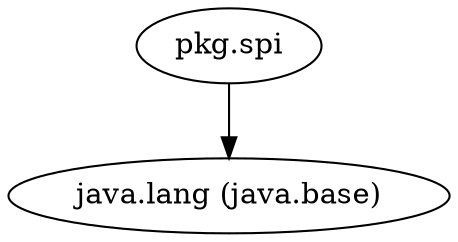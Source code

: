 digraph "service" {
    // Path: /Users/srirammuthaiah/Coding/TextMate/jpms/mods/service.jar
   "pkg.spi"                                          -> "java.lang (java.base)";
}
